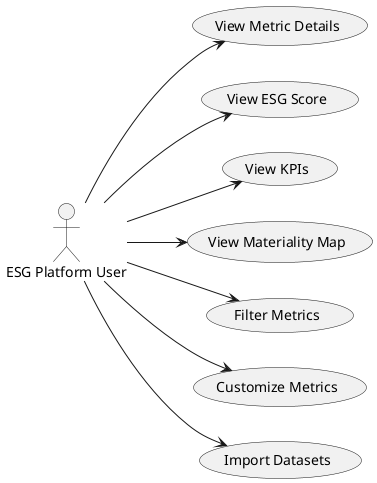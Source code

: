 @startuml
left to right direction

"ESG Platform User" as User

User --> (View Metric Details)
User --> (View ESG Score)
User --> (View KPIs)
User --> (View Materiality Map)
User --> (Filter Metrics)
User --> (Customize Metrics)
User --> (Import Datasets)

@enduml